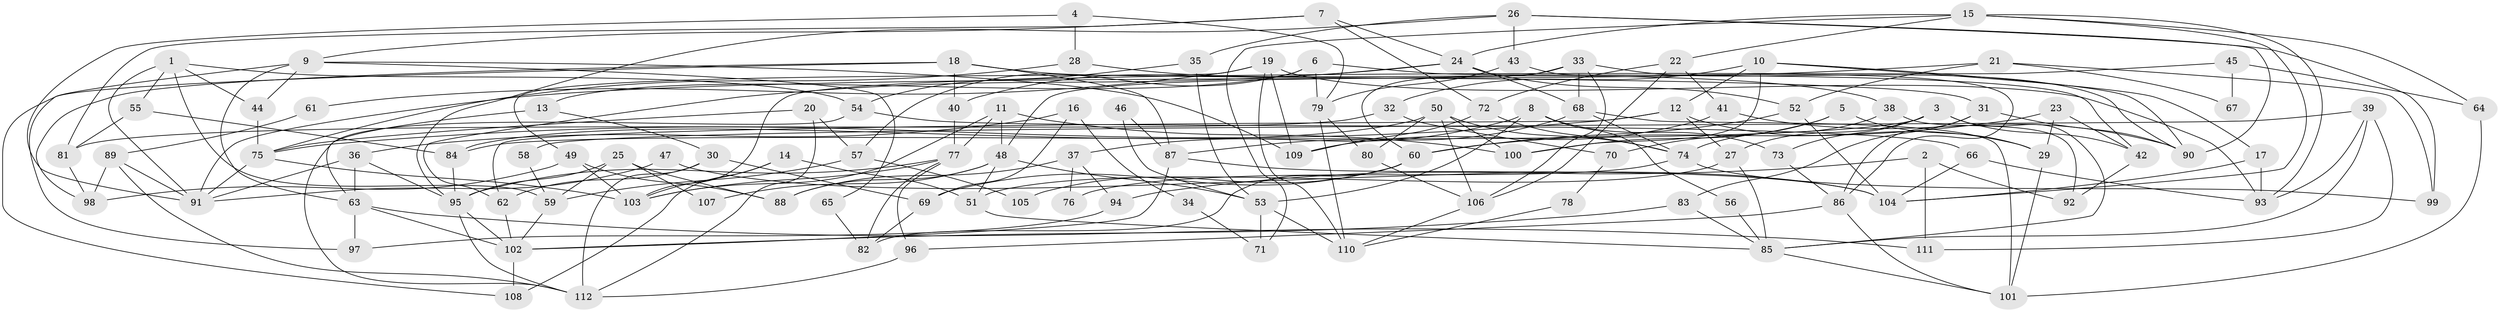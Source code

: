 // Generated by graph-tools (version 1.1) at 2025/11/02/27/25 16:11:16]
// undirected, 112 vertices, 224 edges
graph export_dot {
graph [start="1"]
  node [color=gray90,style=filled];
  1;
  2;
  3;
  4;
  5;
  6;
  7;
  8;
  9;
  10;
  11;
  12;
  13;
  14;
  15;
  16;
  17;
  18;
  19;
  20;
  21;
  22;
  23;
  24;
  25;
  26;
  27;
  28;
  29;
  30;
  31;
  32;
  33;
  34;
  35;
  36;
  37;
  38;
  39;
  40;
  41;
  42;
  43;
  44;
  45;
  46;
  47;
  48;
  49;
  50;
  51;
  52;
  53;
  54;
  55;
  56;
  57;
  58;
  59;
  60;
  61;
  62;
  63;
  64;
  65;
  66;
  67;
  68;
  69;
  70;
  71;
  72;
  73;
  74;
  75;
  76;
  77;
  78;
  79;
  80;
  81;
  82;
  83;
  84;
  85;
  86;
  87;
  88;
  89;
  90;
  91;
  92;
  93;
  94;
  95;
  96;
  97;
  98;
  99;
  100;
  101;
  102;
  103;
  104;
  105;
  106;
  107;
  108;
  109;
  110;
  111;
  112;
  1 -- 55;
  1 -- 91;
  1 -- 44;
  1 -- 54;
  1 -- 59;
  2 -- 92;
  2 -- 111;
  2 -- 94;
  3 -- 27;
  3 -- 85;
  3 -- 42;
  3 -- 73;
  3 -- 84;
  4 -- 79;
  4 -- 91;
  4 -- 28;
  5 -- 29;
  5 -- 100;
  5 -- 70;
  6 -- 42;
  6 -- 57;
  6 -- 13;
  6 -- 79;
  7 -- 24;
  7 -- 9;
  7 -- 72;
  7 -- 81;
  8 -- 37;
  8 -- 53;
  8 -- 56;
  8 -- 73;
  9 -- 109;
  9 -- 44;
  9 -- 63;
  9 -- 65;
  9 -- 97;
  10 -- 12;
  10 -- 90;
  10 -- 17;
  10 -- 32;
  10 -- 100;
  11 -- 100;
  11 -- 77;
  11 -- 48;
  11 -- 103;
  12 -- 62;
  12 -- 75;
  12 -- 27;
  12 -- 29;
  13 -- 30;
  13 -- 63;
  14 -- 103;
  14 -- 51;
  14 -- 108;
  15 -- 24;
  15 -- 93;
  15 -- 22;
  15 -- 64;
  15 -- 71;
  15 -- 104;
  16 -- 69;
  16 -- 36;
  16 -- 34;
  17 -- 104;
  17 -- 93;
  18 -- 31;
  18 -- 108;
  18 -- 40;
  18 -- 87;
  18 -- 98;
  19 -- 49;
  19 -- 110;
  19 -- 61;
  19 -- 93;
  19 -- 109;
  20 -- 112;
  20 -- 75;
  20 -- 57;
  21 -- 91;
  21 -- 52;
  21 -- 67;
  21 -- 99;
  22 -- 72;
  22 -- 41;
  22 -- 106;
  23 -- 60;
  23 -- 29;
  23 -- 42;
  24 -- 68;
  24 -- 40;
  24 -- 52;
  24 -- 62;
  25 -- 59;
  25 -- 95;
  25 -- 88;
  25 -- 107;
  26 -- 90;
  26 -- 99;
  26 -- 35;
  26 -- 43;
  26 -- 95;
  27 -- 85;
  27 -- 51;
  28 -- 75;
  28 -- 38;
  29 -- 101;
  30 -- 69;
  30 -- 62;
  30 -- 112;
  31 -- 90;
  31 -- 86;
  31 -- 83;
  32 -- 81;
  32 -- 70;
  33 -- 48;
  33 -- 106;
  33 -- 60;
  33 -- 68;
  33 -- 90;
  34 -- 71;
  35 -- 54;
  35 -- 53;
  36 -- 95;
  36 -- 63;
  36 -- 91;
  37 -- 88;
  37 -- 94;
  37 -- 76;
  38 -- 74;
  38 -- 92;
  39 -- 93;
  39 -- 85;
  39 -- 58;
  39 -- 111;
  40 -- 77;
  41 -- 109;
  41 -- 90;
  42 -- 92;
  43 -- 79;
  43 -- 86;
  44 -- 75;
  45 -- 64;
  45 -- 103;
  45 -- 67;
  46 -- 87;
  46 -- 53;
  47 -- 104;
  47 -- 91;
  48 -- 51;
  48 -- 53;
  48 -- 88;
  48 -- 107;
  49 -- 88;
  49 -- 103;
  49 -- 98;
  50 -- 80;
  50 -- 84;
  50 -- 74;
  50 -- 100;
  50 -- 106;
  51 -- 85;
  52 -- 104;
  52 -- 60;
  53 -- 71;
  53 -- 110;
  54 -- 112;
  54 -- 66;
  55 -- 81;
  55 -- 84;
  56 -- 85;
  57 -- 59;
  57 -- 105;
  58 -- 59;
  59 -- 102;
  60 -- 69;
  60 -- 82;
  60 -- 105;
  61 -- 89;
  62 -- 102;
  63 -- 97;
  63 -- 102;
  63 -- 111;
  64 -- 101;
  65 -- 82;
  66 -- 93;
  66 -- 104;
  68 -- 87;
  68 -- 74;
  68 -- 101;
  69 -- 82;
  70 -- 78;
  72 -- 74;
  72 -- 109;
  73 -- 86;
  74 -- 76;
  74 -- 99;
  75 -- 91;
  75 -- 103;
  77 -- 96;
  77 -- 95;
  77 -- 82;
  77 -- 103;
  78 -- 110;
  79 -- 110;
  79 -- 80;
  80 -- 106;
  81 -- 98;
  83 -- 102;
  83 -- 85;
  84 -- 95;
  85 -- 101;
  86 -- 96;
  86 -- 101;
  87 -- 104;
  87 -- 102;
  89 -- 98;
  89 -- 112;
  89 -- 91;
  94 -- 97;
  95 -- 102;
  95 -- 112;
  96 -- 112;
  102 -- 108;
  106 -- 110;
}
